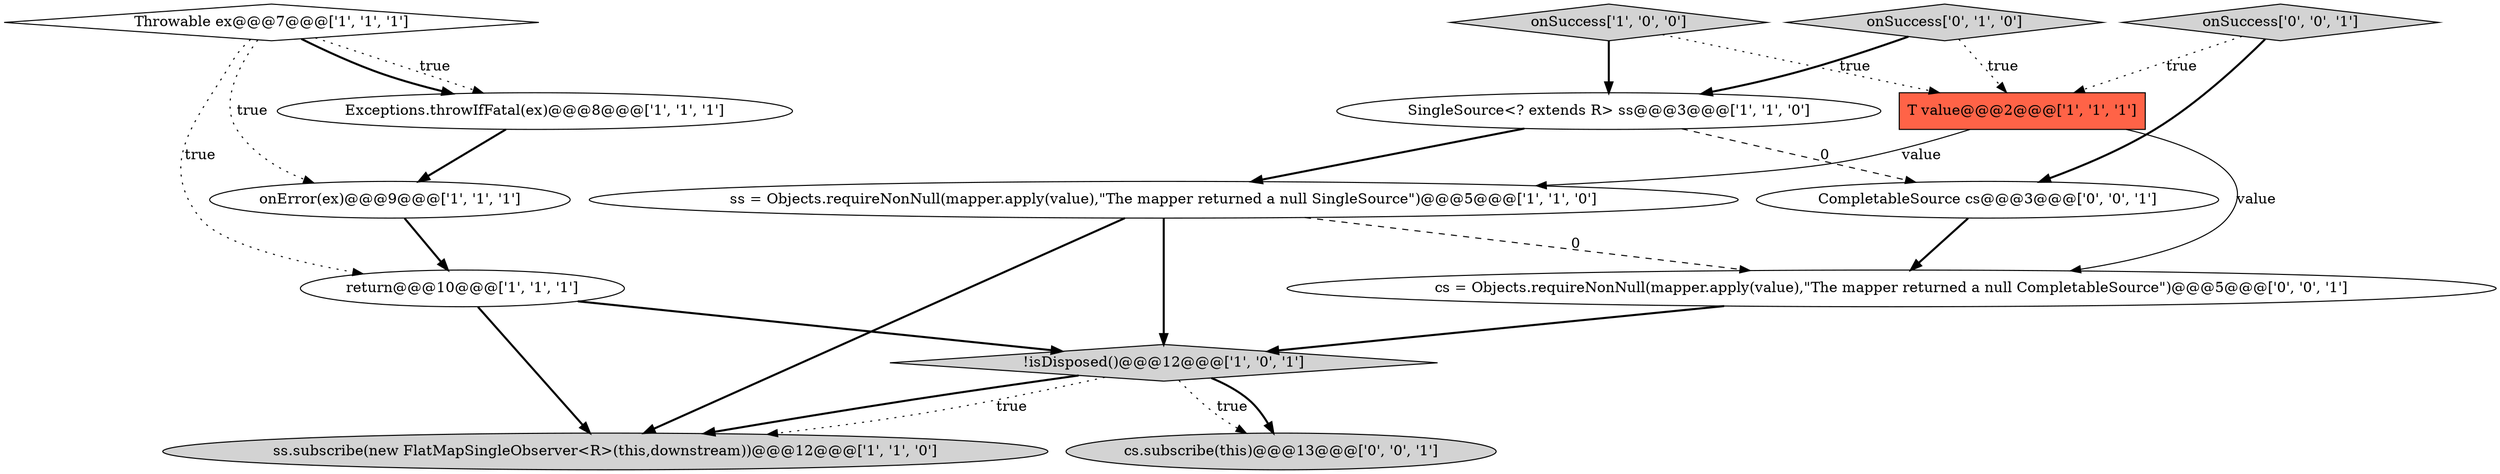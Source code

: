 digraph {
13 [style = filled, label = "cs.subscribe(this)@@@13@@@['0', '0', '1']", fillcolor = lightgray, shape = ellipse image = "AAA0AAABBB3BBB"];
10 [style = filled, label = "onSuccess['0', '1', '0']", fillcolor = lightgray, shape = diamond image = "AAA0AAABBB2BBB"];
8 [style = filled, label = "Throwable ex@@@7@@@['1', '1', '1']", fillcolor = white, shape = diamond image = "AAA0AAABBB1BBB"];
2 [style = filled, label = "ss = Objects.requireNonNull(mapper.apply(value),\"The mapper returned a null SingleSource\")@@@5@@@['1', '1', '0']", fillcolor = white, shape = ellipse image = "AAA0AAABBB1BBB"];
1 [style = filled, label = "onError(ex)@@@9@@@['1', '1', '1']", fillcolor = white, shape = ellipse image = "AAA0AAABBB1BBB"];
9 [style = filled, label = "ss.subscribe(new FlatMapSingleObserver<R>(this,downstream))@@@12@@@['1', '1', '0']", fillcolor = lightgray, shape = ellipse image = "AAA0AAABBB1BBB"];
6 [style = filled, label = "Exceptions.throwIfFatal(ex)@@@8@@@['1', '1', '1']", fillcolor = white, shape = ellipse image = "AAA0AAABBB1BBB"];
0 [style = filled, label = "T value@@@2@@@['1', '1', '1']", fillcolor = tomato, shape = box image = "AAA0AAABBB1BBB"];
11 [style = filled, label = "cs = Objects.requireNonNull(mapper.apply(value),\"The mapper returned a null CompletableSource\")@@@5@@@['0', '0', '1']", fillcolor = white, shape = ellipse image = "AAA0AAABBB3BBB"];
7 [style = filled, label = "onSuccess['1', '0', '0']", fillcolor = lightgray, shape = diamond image = "AAA0AAABBB1BBB"];
3 [style = filled, label = "return@@@10@@@['1', '1', '1']", fillcolor = white, shape = ellipse image = "AAA0AAABBB1BBB"];
14 [style = filled, label = "onSuccess['0', '0', '1']", fillcolor = lightgray, shape = diamond image = "AAA0AAABBB3BBB"];
4 [style = filled, label = "SingleSource<? extends R> ss@@@3@@@['1', '1', '0']", fillcolor = white, shape = ellipse image = "AAA0AAABBB1BBB"];
12 [style = filled, label = "CompletableSource cs@@@3@@@['0', '0', '1']", fillcolor = white, shape = ellipse image = "AAA0AAABBB3BBB"];
5 [style = filled, label = "!isDisposed()@@@12@@@['1', '0', '1']", fillcolor = lightgray, shape = diamond image = "AAA0AAABBB1BBB"];
14->0 [style = dotted, label="true"];
0->11 [style = solid, label="value"];
4->12 [style = dashed, label="0"];
5->9 [style = dotted, label="true"];
2->5 [style = bold, label=""];
8->6 [style = dotted, label="true"];
5->13 [style = dotted, label="true"];
14->12 [style = bold, label=""];
8->6 [style = bold, label=""];
10->0 [style = dotted, label="true"];
5->9 [style = bold, label=""];
3->5 [style = bold, label=""];
5->13 [style = bold, label=""];
4->2 [style = bold, label=""];
2->9 [style = bold, label=""];
1->3 [style = bold, label=""];
7->4 [style = bold, label=""];
10->4 [style = bold, label=""];
3->9 [style = bold, label=""];
0->2 [style = solid, label="value"];
12->11 [style = bold, label=""];
7->0 [style = dotted, label="true"];
8->3 [style = dotted, label="true"];
2->11 [style = dashed, label="0"];
8->1 [style = dotted, label="true"];
6->1 [style = bold, label=""];
11->5 [style = bold, label=""];
}
